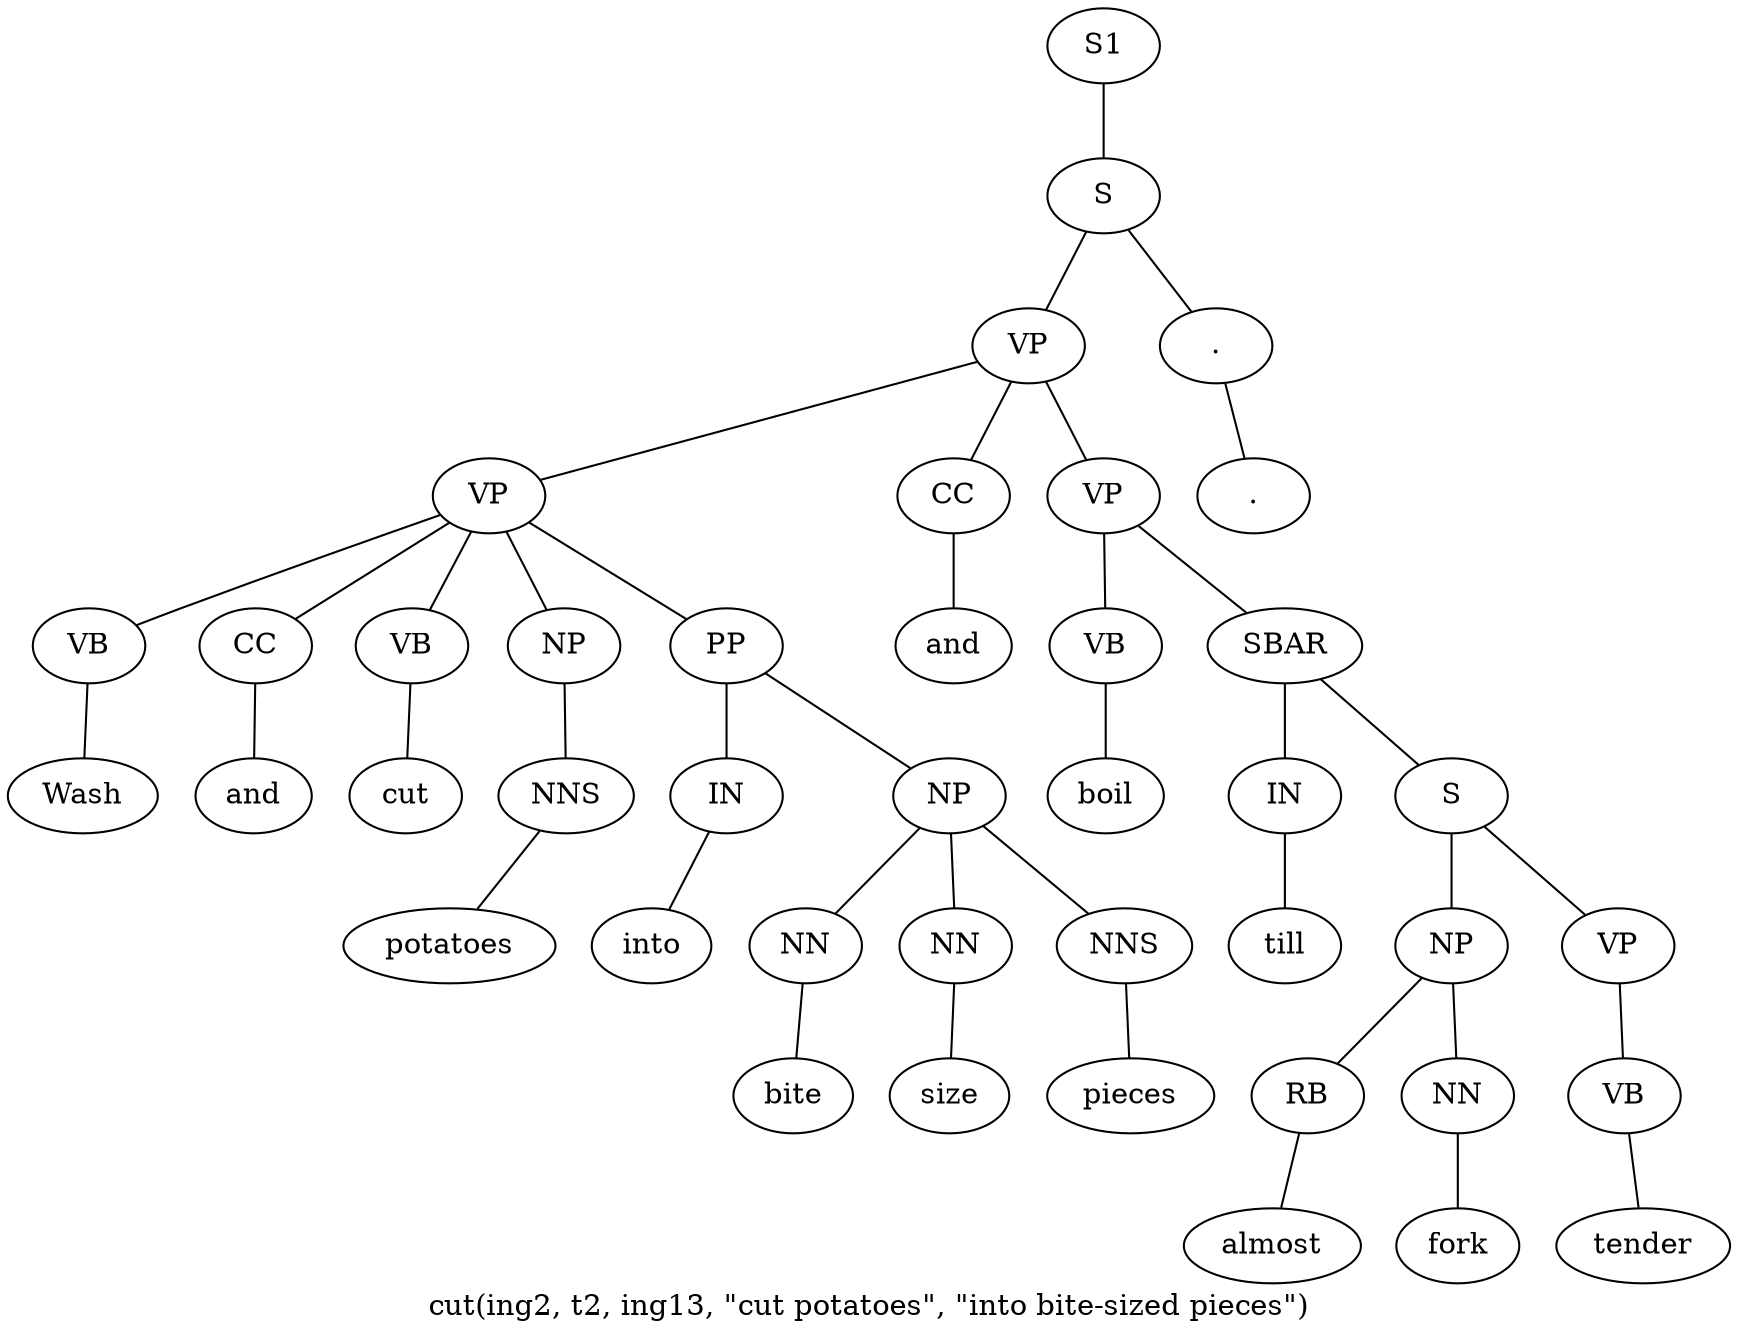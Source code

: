graph SyntaxGraph {
	label = "cut(ing2, t2, ing13, \"cut potatoes\", \"into bite-sized pieces\")";
	Node0 [label="S1"];
	Node1 [label="S"];
	Node2 [label="VP"];
	Node3 [label="VP"];
	Node4 [label="VB"];
	Node5 [label="Wash"];
	Node6 [label="CC"];
	Node7 [label="and"];
	Node8 [label="VB"];
	Node9 [label="cut"];
	Node10 [label="NP"];
	Node11 [label="NNS"];
	Node12 [label="potatoes"];
	Node13 [label="PP"];
	Node14 [label="IN"];
	Node15 [label="into"];
	Node16 [label="NP"];
	Node17 [label="NN"];
	Node18 [label="bite"];
	Node19 [label="NN"];
	Node20 [label="size"];
	Node21 [label="NNS"];
	Node22 [label="pieces"];
	Node23 [label="CC"];
	Node24 [label="and"];
	Node25 [label="VP"];
	Node26 [label="VB"];
	Node27 [label="boil"];
	Node28 [label="SBAR"];
	Node29 [label="IN"];
	Node30 [label="till"];
	Node31 [label="S"];
	Node32 [label="NP"];
	Node33 [label="RB"];
	Node34 [label="almost"];
	Node35 [label="NN"];
	Node36 [label="fork"];
	Node37 [label="VP"];
	Node38 [label="VB"];
	Node39 [label="tender"];
	Node40 [label="."];
	Node41 [label="."];

	Node0 -- Node1;
	Node1 -- Node2;
	Node1 -- Node40;
	Node2 -- Node3;
	Node2 -- Node23;
	Node2 -- Node25;
	Node3 -- Node4;
	Node3 -- Node6;
	Node3 -- Node8;
	Node3 -- Node10;
	Node3 -- Node13;
	Node4 -- Node5;
	Node6 -- Node7;
	Node8 -- Node9;
	Node10 -- Node11;
	Node11 -- Node12;
	Node13 -- Node14;
	Node13 -- Node16;
	Node14 -- Node15;
	Node16 -- Node17;
	Node16 -- Node19;
	Node16 -- Node21;
	Node17 -- Node18;
	Node19 -- Node20;
	Node21 -- Node22;
	Node23 -- Node24;
	Node25 -- Node26;
	Node25 -- Node28;
	Node26 -- Node27;
	Node28 -- Node29;
	Node28 -- Node31;
	Node29 -- Node30;
	Node31 -- Node32;
	Node31 -- Node37;
	Node32 -- Node33;
	Node32 -- Node35;
	Node33 -- Node34;
	Node35 -- Node36;
	Node37 -- Node38;
	Node38 -- Node39;
	Node40 -- Node41;
}